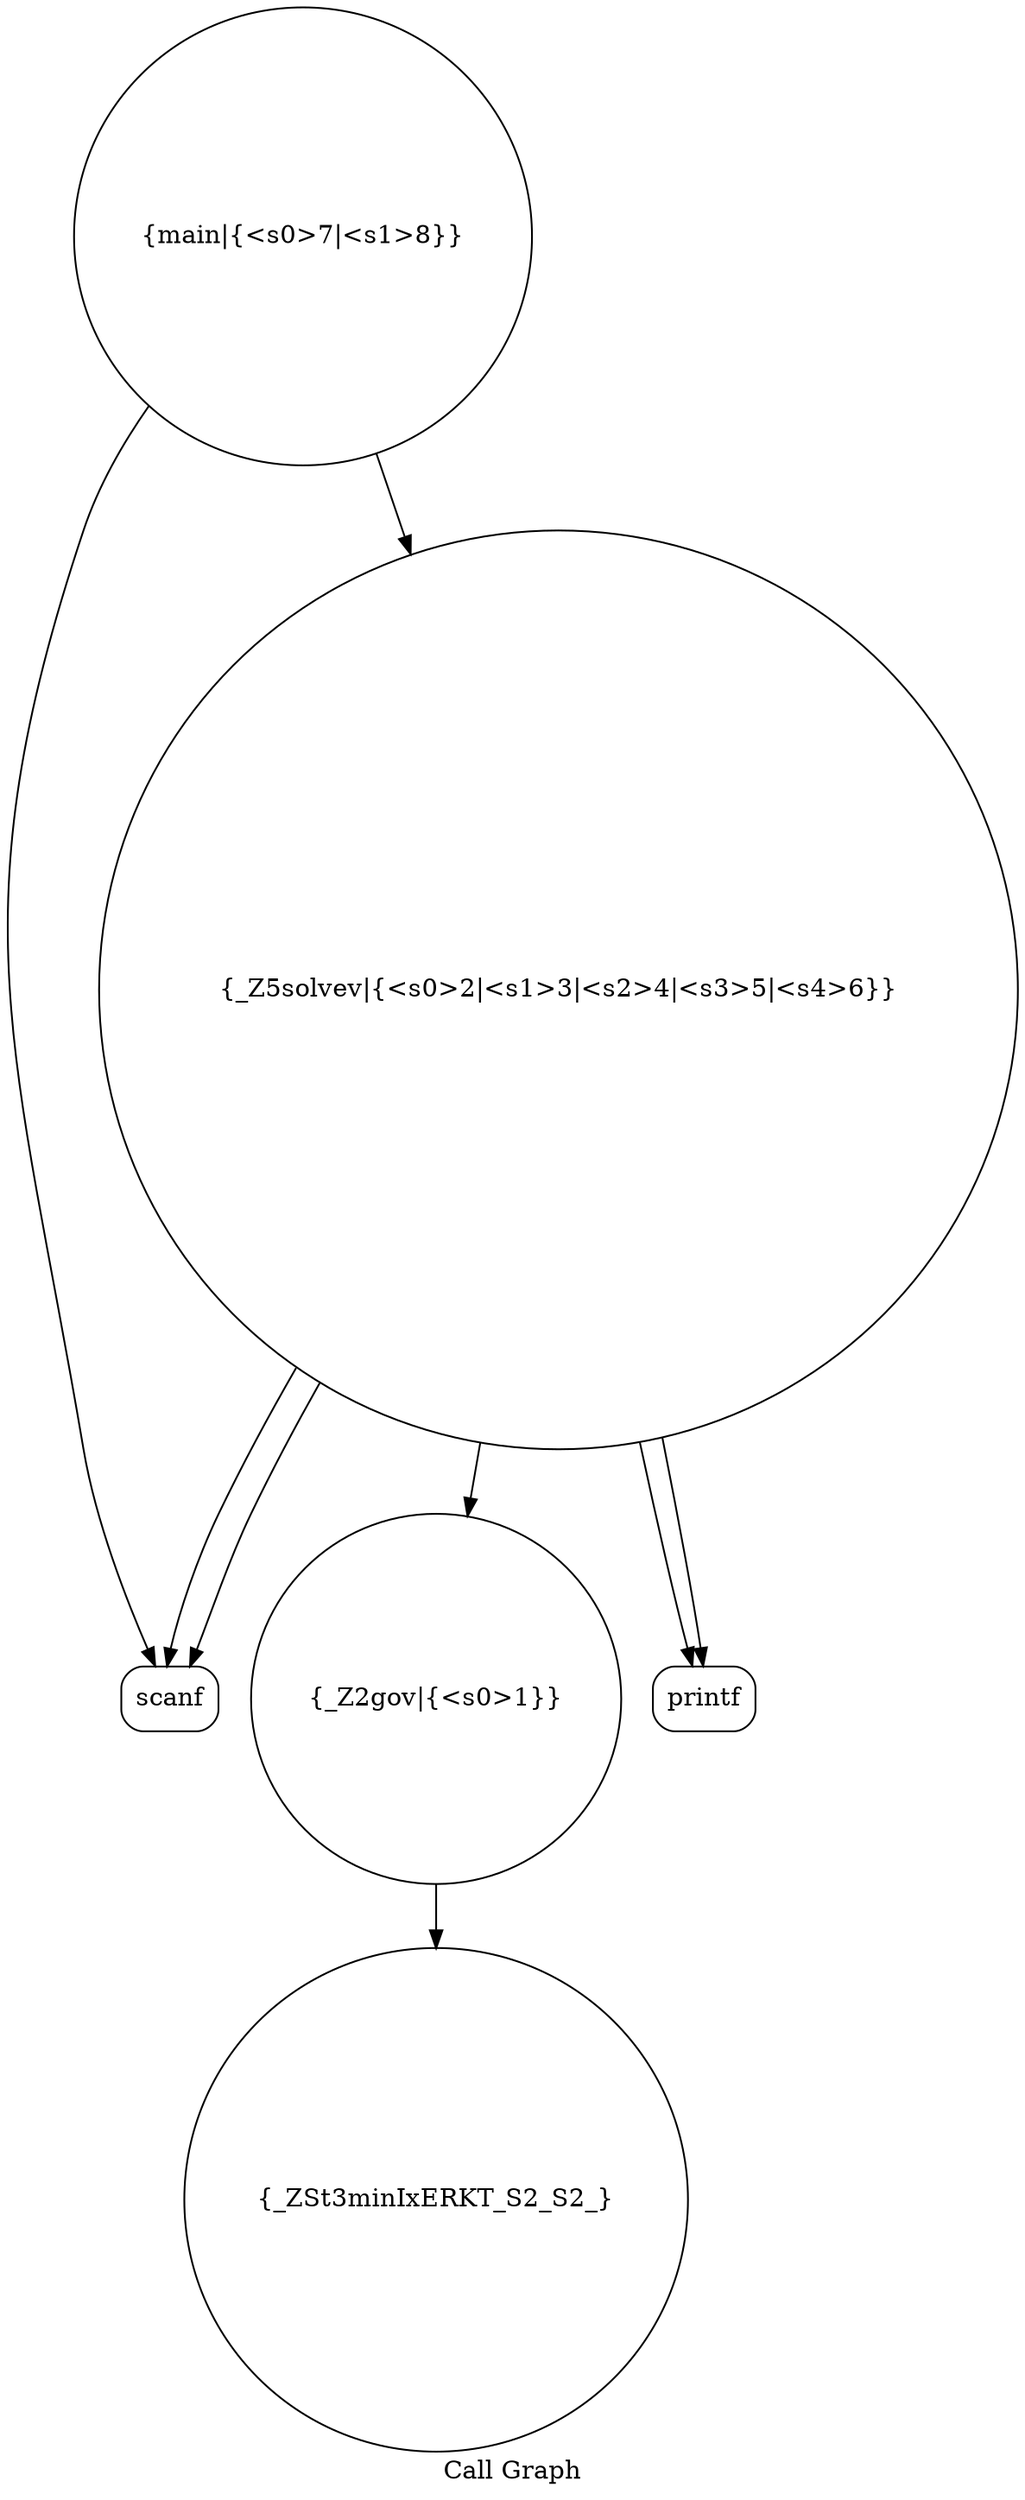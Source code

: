 digraph "Call Graph" {
	label="Call Graph";

	Node0x55a63baa66f0 [shape=record,shape=circle,label="{_Z2gov|{<s0>1}}"];
	Node0x55a63baa66f0:s0 -> Node0x55a63baa6b80[color=black];
	Node0x55a63baa6c00 [shape=record,shape=circle,label="{_Z5solvev|{<s0>2|<s1>3|<s2>4|<s3>5|<s4>6}}"];
	Node0x55a63baa6c00:s0 -> Node0x55a63baa6c80[color=black];
	Node0x55a63baa6c00:s1 -> Node0x55a63baa6c80[color=black];
	Node0x55a63baa6c00:s2 -> Node0x55a63baa66f0[color=black];
	Node0x55a63baa6c00:s3 -> Node0x55a63baa6d00[color=black];
	Node0x55a63baa6c00:s4 -> Node0x55a63baa6d00[color=black];
	Node0x55a63baa6d00 [shape=record,shape=Mrecord,label="{printf}"];
	Node0x55a63baa6b80 [shape=record,shape=circle,label="{_ZSt3minIxERKT_S2_S2_}"];
	Node0x55a63baa6c80 [shape=record,shape=Mrecord,label="{scanf}"];
	Node0x55a63baa6d80 [shape=record,shape=circle,label="{main|{<s0>7|<s1>8}}"];
	Node0x55a63baa6d80:s0 -> Node0x55a63baa6c80[color=black];
	Node0x55a63baa6d80:s1 -> Node0x55a63baa6c00[color=black];
}
